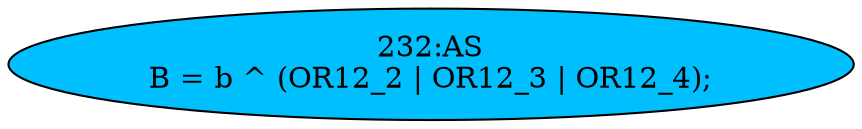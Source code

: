 strict digraph "" {
	node [label="\N"];
	"232:AS"	 [ast="<pyverilog.vparser.ast.Assign object at 0x7f14ceedf750>",
		def_var="['B']",
		fillcolor=deepskyblue,
		label="232:AS
B = b ^ (OR12_2 | OR12_3 | OR12_4);",
		statements="[]",
		style=filled,
		typ=Assign,
		use_var="['b', 'OR12_2', 'OR12_3', 'OR12_4']"];
}
